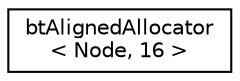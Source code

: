digraph "Graphical Class Hierarchy"
{
  edge [fontname="Helvetica",fontsize="10",labelfontname="Helvetica",labelfontsize="10"];
  node [fontname="Helvetica",fontsize="10",shape=record];
  rankdir="LR";
  Node1 [label="btAlignedAllocator\l\< Node, 16 \>",height=0.2,width=0.4,color="black", fillcolor="white", style="filled",URL="$classbt_aligned_allocator.html"];
}

